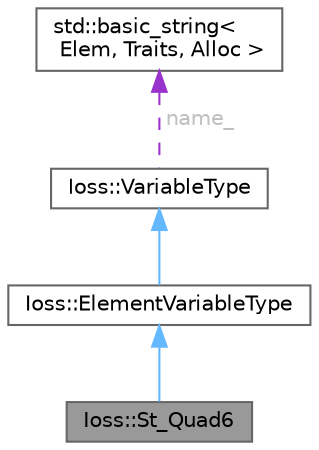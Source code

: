 digraph "Ioss::St_Quad6"
{
 // INTERACTIVE_SVG=YES
 // LATEX_PDF_SIZE
  bgcolor="transparent";
  edge [fontname=Helvetica,fontsize=10,labelfontname=Helvetica,labelfontsize=10];
  node [fontname=Helvetica,fontsize=10,shape=box,height=0.2,width=0.4];
  Node1 [id="Node000001",label="Ioss::St_Quad6",height=0.2,width=0.4,color="gray40", fillcolor="grey60", style="filled", fontcolor="black",tooltip=" "];
  Node2 -> Node1 [id="edge1_Node000001_Node000002",dir="back",color="steelblue1",style="solid",tooltip=" "];
  Node2 [id="Node000002",label="Ioss::ElementVariableType",height=0.2,width=0.4,color="gray40", fillcolor="white", style="filled",URL="$classIoss_1_1ElementVariableType.html",tooltip=" "];
  Node3 -> Node2 [id="edge2_Node000002_Node000003",dir="back",color="steelblue1",style="solid",tooltip=" "];
  Node3 [id="Node000003",label="Ioss::VariableType",height=0.2,width=0.4,color="gray40", fillcolor="white", style="filled",URL="$classIoss_1_1VariableType.html",tooltip="A generic variable type."];
  Node4 -> Node3 [id="edge3_Node000003_Node000004",dir="back",color="darkorchid3",style="dashed",tooltip=" ",label=" name_",fontcolor="grey" ];
  Node4 [id="Node000004",label="std::basic_string\<\l Elem, Traits, Alloc \>",height=0.2,width=0.4,color="gray40", fillcolor="white", style="filled",URL="$classstd_1_1basic__string.html",tooltip=" "];
}
